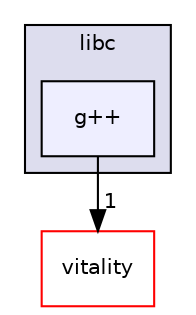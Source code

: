 digraph "libc/g++" {
  compound=true
  node [ fontsize="10", fontname="Helvetica"];
  edge [ labelfontsize="10", labelfontname="Helvetica"];
  subgraph clusterdir_fc1eb218ab426e5adb60367f98438da0 {
    graph [ bgcolor="#ddddee", pencolor="black", label="libc" fontname="Helvetica", fontsize="10", URL="dir_fc1eb218ab426e5adb60367f98438da0.html"]
  dir_740231a46c27238b7c2b9234f80cf181 [shape=box, label="g++", style="filled", fillcolor="#eeeeff", pencolor="black", URL="dir_740231a46c27238b7c2b9234f80cf181.html"];
  }
  dir_23423b050fd890776a6e094b978d172e [shape=box label="vitality" fillcolor="white" style="filled" color="red" URL="dir_23423b050fd890776a6e094b978d172e.html"];
  dir_740231a46c27238b7c2b9234f80cf181->dir_23423b050fd890776a6e094b978d172e [headlabel="1", labeldistance=1.5 headhref="dir_000004_000005.html"];
}
